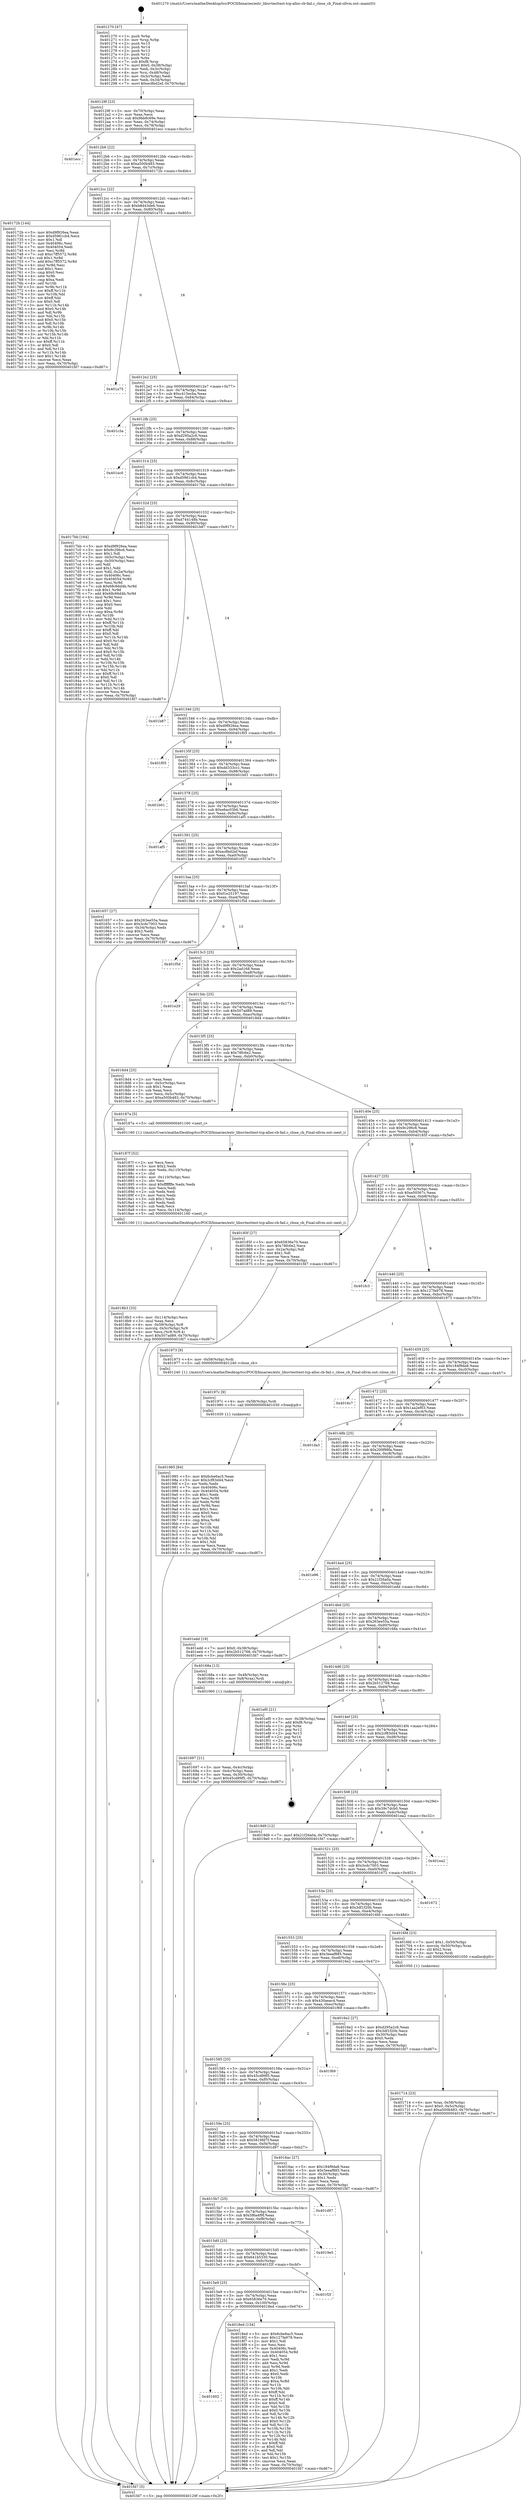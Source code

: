 digraph "0x401270" {
  label = "0x401270 (/mnt/c/Users/mathe/Desktop/tcc/POCII/binaries/extr_libuvtesttest-tcp-alloc-cb-fail.c_close_cb_Final-ollvm.out::main(0))"
  labelloc = "t"
  node[shape=record]

  Entry [label="",width=0.3,height=0.3,shape=circle,fillcolor=black,style=filled]
  "0x40129f" [label="{
     0x40129f [23]\l
     | [instrs]\l
     &nbsp;&nbsp;0x40129f \<+3\>: mov -0x70(%rbp),%eax\l
     &nbsp;&nbsp;0x4012a2 \<+2\>: mov %eax,%ecx\l
     &nbsp;&nbsp;0x4012a4 \<+6\>: sub $0x9bb8c69e,%ecx\l
     &nbsp;&nbsp;0x4012aa \<+3\>: mov %eax,-0x74(%rbp)\l
     &nbsp;&nbsp;0x4012ad \<+3\>: mov %ecx,-0x78(%rbp)\l
     &nbsp;&nbsp;0x4012b0 \<+6\>: je 0000000000401ecc \<main+0xc5c\>\l
  }"]
  "0x401ecc" [label="{
     0x401ecc\l
  }", style=dashed]
  "0x4012b6" [label="{
     0x4012b6 [22]\l
     | [instrs]\l
     &nbsp;&nbsp;0x4012b6 \<+5\>: jmp 00000000004012bb \<main+0x4b\>\l
     &nbsp;&nbsp;0x4012bb \<+3\>: mov -0x74(%rbp),%eax\l
     &nbsp;&nbsp;0x4012be \<+5\>: sub $0xa500b483,%eax\l
     &nbsp;&nbsp;0x4012c3 \<+3\>: mov %eax,-0x7c(%rbp)\l
     &nbsp;&nbsp;0x4012c6 \<+6\>: je 000000000040172b \<main+0x4bb\>\l
  }"]
  Exit [label="",width=0.3,height=0.3,shape=circle,fillcolor=black,style=filled,peripheries=2]
  "0x40172b" [label="{
     0x40172b [144]\l
     | [instrs]\l
     &nbsp;&nbsp;0x40172b \<+5\>: mov $0xd9f926ea,%eax\l
     &nbsp;&nbsp;0x401730 \<+5\>: mov $0xd5961cb4,%ecx\l
     &nbsp;&nbsp;0x401735 \<+2\>: mov $0x1,%dl\l
     &nbsp;&nbsp;0x401737 \<+7\>: mov 0x40406c,%esi\l
     &nbsp;&nbsp;0x40173e \<+7\>: mov 0x404054,%edi\l
     &nbsp;&nbsp;0x401745 \<+3\>: mov %esi,%r8d\l
     &nbsp;&nbsp;0x401748 \<+7\>: sub $0xc7ff5572,%r8d\l
     &nbsp;&nbsp;0x40174f \<+4\>: sub $0x1,%r8d\l
     &nbsp;&nbsp;0x401753 \<+7\>: add $0xc7ff5572,%r8d\l
     &nbsp;&nbsp;0x40175a \<+4\>: imul %r8d,%esi\l
     &nbsp;&nbsp;0x40175e \<+3\>: and $0x1,%esi\l
     &nbsp;&nbsp;0x401761 \<+3\>: cmp $0x0,%esi\l
     &nbsp;&nbsp;0x401764 \<+4\>: sete %r9b\l
     &nbsp;&nbsp;0x401768 \<+3\>: cmp $0xa,%edi\l
     &nbsp;&nbsp;0x40176b \<+4\>: setl %r10b\l
     &nbsp;&nbsp;0x40176f \<+3\>: mov %r9b,%r11b\l
     &nbsp;&nbsp;0x401772 \<+4\>: xor $0xff,%r11b\l
     &nbsp;&nbsp;0x401776 \<+3\>: mov %r10b,%bl\l
     &nbsp;&nbsp;0x401779 \<+3\>: xor $0xff,%bl\l
     &nbsp;&nbsp;0x40177c \<+3\>: xor $0x0,%dl\l
     &nbsp;&nbsp;0x40177f \<+3\>: mov %r11b,%r14b\l
     &nbsp;&nbsp;0x401782 \<+4\>: and $0x0,%r14b\l
     &nbsp;&nbsp;0x401786 \<+3\>: and %dl,%r9b\l
     &nbsp;&nbsp;0x401789 \<+3\>: mov %bl,%r15b\l
     &nbsp;&nbsp;0x40178c \<+4\>: and $0x0,%r15b\l
     &nbsp;&nbsp;0x401790 \<+3\>: and %dl,%r10b\l
     &nbsp;&nbsp;0x401793 \<+3\>: or %r9b,%r14b\l
     &nbsp;&nbsp;0x401796 \<+3\>: or %r10b,%r15b\l
     &nbsp;&nbsp;0x401799 \<+3\>: xor %r15b,%r14b\l
     &nbsp;&nbsp;0x40179c \<+3\>: or %bl,%r11b\l
     &nbsp;&nbsp;0x40179f \<+4\>: xor $0xff,%r11b\l
     &nbsp;&nbsp;0x4017a3 \<+3\>: or $0x0,%dl\l
     &nbsp;&nbsp;0x4017a6 \<+3\>: and %dl,%r11b\l
     &nbsp;&nbsp;0x4017a9 \<+3\>: or %r11b,%r14b\l
     &nbsp;&nbsp;0x4017ac \<+4\>: test $0x1,%r14b\l
     &nbsp;&nbsp;0x4017b0 \<+3\>: cmovne %ecx,%eax\l
     &nbsp;&nbsp;0x4017b3 \<+3\>: mov %eax,-0x70(%rbp)\l
     &nbsp;&nbsp;0x4017b6 \<+5\>: jmp 0000000000401fd7 \<main+0xd67\>\l
  }"]
  "0x4012cc" [label="{
     0x4012cc [22]\l
     | [instrs]\l
     &nbsp;&nbsp;0x4012cc \<+5\>: jmp 00000000004012d1 \<main+0x61\>\l
     &nbsp;&nbsp;0x4012d1 \<+3\>: mov -0x74(%rbp),%eax\l
     &nbsp;&nbsp;0x4012d4 \<+5\>: sub $0xb8d43de6,%eax\l
     &nbsp;&nbsp;0x4012d9 \<+3\>: mov %eax,-0x80(%rbp)\l
     &nbsp;&nbsp;0x4012dc \<+6\>: je 0000000000401a75 \<main+0x805\>\l
  }"]
  "0x401985" [label="{
     0x401985 [84]\l
     | [instrs]\l
     &nbsp;&nbsp;0x401985 \<+5\>: mov $0x6cbe6ac5,%eax\l
     &nbsp;&nbsp;0x40198a \<+5\>: mov $0x2cf83d44,%ecx\l
     &nbsp;&nbsp;0x40198f \<+2\>: xor %edx,%edx\l
     &nbsp;&nbsp;0x401991 \<+7\>: mov 0x40406c,%esi\l
     &nbsp;&nbsp;0x401998 \<+8\>: mov 0x404054,%r8d\l
     &nbsp;&nbsp;0x4019a0 \<+3\>: sub $0x1,%edx\l
     &nbsp;&nbsp;0x4019a3 \<+3\>: mov %esi,%r9d\l
     &nbsp;&nbsp;0x4019a6 \<+3\>: add %edx,%r9d\l
     &nbsp;&nbsp;0x4019a9 \<+4\>: imul %r9d,%esi\l
     &nbsp;&nbsp;0x4019ad \<+3\>: and $0x1,%esi\l
     &nbsp;&nbsp;0x4019b0 \<+3\>: cmp $0x0,%esi\l
     &nbsp;&nbsp;0x4019b3 \<+4\>: sete %r10b\l
     &nbsp;&nbsp;0x4019b7 \<+4\>: cmp $0xa,%r8d\l
     &nbsp;&nbsp;0x4019bb \<+4\>: setl %r11b\l
     &nbsp;&nbsp;0x4019bf \<+3\>: mov %r10b,%bl\l
     &nbsp;&nbsp;0x4019c2 \<+3\>: and %r11b,%bl\l
     &nbsp;&nbsp;0x4019c5 \<+3\>: xor %r11b,%r10b\l
     &nbsp;&nbsp;0x4019c8 \<+3\>: or %r10b,%bl\l
     &nbsp;&nbsp;0x4019cb \<+3\>: test $0x1,%bl\l
     &nbsp;&nbsp;0x4019ce \<+3\>: cmovne %ecx,%eax\l
     &nbsp;&nbsp;0x4019d1 \<+3\>: mov %eax,-0x70(%rbp)\l
     &nbsp;&nbsp;0x4019d4 \<+5\>: jmp 0000000000401fd7 \<main+0xd67\>\l
  }"]
  "0x401a75" [label="{
     0x401a75\l
  }", style=dashed]
  "0x4012e2" [label="{
     0x4012e2 [25]\l
     | [instrs]\l
     &nbsp;&nbsp;0x4012e2 \<+5\>: jmp 00000000004012e7 \<main+0x77\>\l
     &nbsp;&nbsp;0x4012e7 \<+3\>: mov -0x74(%rbp),%eax\l
     &nbsp;&nbsp;0x4012ea \<+5\>: sub $0xc415ecba,%eax\l
     &nbsp;&nbsp;0x4012ef \<+6\>: mov %eax,-0x84(%rbp)\l
     &nbsp;&nbsp;0x4012f5 \<+6\>: je 0000000000401c3a \<main+0x9ca\>\l
  }"]
  "0x40197c" [label="{
     0x40197c [9]\l
     | [instrs]\l
     &nbsp;&nbsp;0x40197c \<+4\>: mov -0x58(%rbp),%rdi\l
     &nbsp;&nbsp;0x401980 \<+5\>: call 0000000000401030 \<free@plt\>\l
     | [calls]\l
     &nbsp;&nbsp;0x401030 \{1\} (unknown)\l
  }"]
  "0x401c3a" [label="{
     0x401c3a\l
  }", style=dashed]
  "0x4012fb" [label="{
     0x4012fb [25]\l
     | [instrs]\l
     &nbsp;&nbsp;0x4012fb \<+5\>: jmp 0000000000401300 \<main+0x90\>\l
     &nbsp;&nbsp;0x401300 \<+3\>: mov -0x74(%rbp),%eax\l
     &nbsp;&nbsp;0x401303 \<+5\>: sub $0xd295a2c6,%eax\l
     &nbsp;&nbsp;0x401308 \<+6\>: mov %eax,-0x88(%rbp)\l
     &nbsp;&nbsp;0x40130e \<+6\>: je 0000000000401ec0 \<main+0xc50\>\l
  }"]
  "0x401602" [label="{
     0x401602\l
  }", style=dashed]
  "0x401ec0" [label="{
     0x401ec0\l
  }", style=dashed]
  "0x401314" [label="{
     0x401314 [25]\l
     | [instrs]\l
     &nbsp;&nbsp;0x401314 \<+5\>: jmp 0000000000401319 \<main+0xa9\>\l
     &nbsp;&nbsp;0x401319 \<+3\>: mov -0x74(%rbp),%eax\l
     &nbsp;&nbsp;0x40131c \<+5\>: sub $0xd5961cb4,%eax\l
     &nbsp;&nbsp;0x401321 \<+6\>: mov %eax,-0x8c(%rbp)\l
     &nbsp;&nbsp;0x401327 \<+6\>: je 00000000004017bb \<main+0x54b\>\l
  }"]
  "0x4018ed" [label="{
     0x4018ed [134]\l
     | [instrs]\l
     &nbsp;&nbsp;0x4018ed \<+5\>: mov $0x6cbe6ac5,%eax\l
     &nbsp;&nbsp;0x4018f2 \<+5\>: mov $0x127fa978,%ecx\l
     &nbsp;&nbsp;0x4018f7 \<+2\>: mov $0x1,%dl\l
     &nbsp;&nbsp;0x4018f9 \<+2\>: xor %esi,%esi\l
     &nbsp;&nbsp;0x4018fb \<+7\>: mov 0x40406c,%edi\l
     &nbsp;&nbsp;0x401902 \<+8\>: mov 0x404054,%r8d\l
     &nbsp;&nbsp;0x40190a \<+3\>: sub $0x1,%esi\l
     &nbsp;&nbsp;0x40190d \<+3\>: mov %edi,%r9d\l
     &nbsp;&nbsp;0x401910 \<+3\>: add %esi,%r9d\l
     &nbsp;&nbsp;0x401913 \<+4\>: imul %r9d,%edi\l
     &nbsp;&nbsp;0x401917 \<+3\>: and $0x1,%edi\l
     &nbsp;&nbsp;0x40191a \<+3\>: cmp $0x0,%edi\l
     &nbsp;&nbsp;0x40191d \<+4\>: sete %r10b\l
     &nbsp;&nbsp;0x401921 \<+4\>: cmp $0xa,%r8d\l
     &nbsp;&nbsp;0x401925 \<+4\>: setl %r11b\l
     &nbsp;&nbsp;0x401929 \<+3\>: mov %r10b,%bl\l
     &nbsp;&nbsp;0x40192c \<+3\>: xor $0xff,%bl\l
     &nbsp;&nbsp;0x40192f \<+3\>: mov %r11b,%r14b\l
     &nbsp;&nbsp;0x401932 \<+4\>: xor $0xff,%r14b\l
     &nbsp;&nbsp;0x401936 \<+3\>: xor $0x0,%dl\l
     &nbsp;&nbsp;0x401939 \<+3\>: mov %bl,%r15b\l
     &nbsp;&nbsp;0x40193c \<+4\>: and $0x0,%r15b\l
     &nbsp;&nbsp;0x401940 \<+3\>: and %dl,%r10b\l
     &nbsp;&nbsp;0x401943 \<+3\>: mov %r14b,%r12b\l
     &nbsp;&nbsp;0x401946 \<+4\>: and $0x0,%r12b\l
     &nbsp;&nbsp;0x40194a \<+3\>: and %dl,%r11b\l
     &nbsp;&nbsp;0x40194d \<+3\>: or %r10b,%r15b\l
     &nbsp;&nbsp;0x401950 \<+3\>: or %r11b,%r12b\l
     &nbsp;&nbsp;0x401953 \<+3\>: xor %r12b,%r15b\l
     &nbsp;&nbsp;0x401956 \<+3\>: or %r14b,%bl\l
     &nbsp;&nbsp;0x401959 \<+3\>: xor $0xff,%bl\l
     &nbsp;&nbsp;0x40195c \<+3\>: or $0x0,%dl\l
     &nbsp;&nbsp;0x40195f \<+2\>: and %dl,%bl\l
     &nbsp;&nbsp;0x401961 \<+3\>: or %bl,%r15b\l
     &nbsp;&nbsp;0x401964 \<+4\>: test $0x1,%r15b\l
     &nbsp;&nbsp;0x401968 \<+3\>: cmovne %ecx,%eax\l
     &nbsp;&nbsp;0x40196b \<+3\>: mov %eax,-0x70(%rbp)\l
     &nbsp;&nbsp;0x40196e \<+5\>: jmp 0000000000401fd7 \<main+0xd67\>\l
  }"]
  "0x4017bb" [label="{
     0x4017bb [164]\l
     | [instrs]\l
     &nbsp;&nbsp;0x4017bb \<+5\>: mov $0xd9f926ea,%eax\l
     &nbsp;&nbsp;0x4017c0 \<+5\>: mov $0x9c296c6,%ecx\l
     &nbsp;&nbsp;0x4017c5 \<+2\>: mov $0x1,%dl\l
     &nbsp;&nbsp;0x4017c7 \<+3\>: mov -0x5c(%rbp),%esi\l
     &nbsp;&nbsp;0x4017ca \<+3\>: cmp -0x50(%rbp),%esi\l
     &nbsp;&nbsp;0x4017cd \<+4\>: setl %dil\l
     &nbsp;&nbsp;0x4017d1 \<+4\>: and $0x1,%dil\l
     &nbsp;&nbsp;0x4017d5 \<+4\>: mov %dil,-0x2a(%rbp)\l
     &nbsp;&nbsp;0x4017d9 \<+7\>: mov 0x40406c,%esi\l
     &nbsp;&nbsp;0x4017e0 \<+8\>: mov 0x404054,%r8d\l
     &nbsp;&nbsp;0x4017e8 \<+3\>: mov %esi,%r9d\l
     &nbsp;&nbsp;0x4017eb \<+7\>: sub $0x68c66d4b,%r9d\l
     &nbsp;&nbsp;0x4017f2 \<+4\>: sub $0x1,%r9d\l
     &nbsp;&nbsp;0x4017f6 \<+7\>: add $0x68c66d4b,%r9d\l
     &nbsp;&nbsp;0x4017fd \<+4\>: imul %r9d,%esi\l
     &nbsp;&nbsp;0x401801 \<+3\>: and $0x1,%esi\l
     &nbsp;&nbsp;0x401804 \<+3\>: cmp $0x0,%esi\l
     &nbsp;&nbsp;0x401807 \<+4\>: sete %dil\l
     &nbsp;&nbsp;0x40180b \<+4\>: cmp $0xa,%r8d\l
     &nbsp;&nbsp;0x40180f \<+4\>: setl %r10b\l
     &nbsp;&nbsp;0x401813 \<+3\>: mov %dil,%r11b\l
     &nbsp;&nbsp;0x401816 \<+4\>: xor $0xff,%r11b\l
     &nbsp;&nbsp;0x40181a \<+3\>: mov %r10b,%bl\l
     &nbsp;&nbsp;0x40181d \<+3\>: xor $0xff,%bl\l
     &nbsp;&nbsp;0x401820 \<+3\>: xor $0x0,%dl\l
     &nbsp;&nbsp;0x401823 \<+3\>: mov %r11b,%r14b\l
     &nbsp;&nbsp;0x401826 \<+4\>: and $0x0,%r14b\l
     &nbsp;&nbsp;0x40182a \<+3\>: and %dl,%dil\l
     &nbsp;&nbsp;0x40182d \<+3\>: mov %bl,%r15b\l
     &nbsp;&nbsp;0x401830 \<+4\>: and $0x0,%r15b\l
     &nbsp;&nbsp;0x401834 \<+3\>: and %dl,%r10b\l
     &nbsp;&nbsp;0x401837 \<+3\>: or %dil,%r14b\l
     &nbsp;&nbsp;0x40183a \<+3\>: or %r10b,%r15b\l
     &nbsp;&nbsp;0x40183d \<+3\>: xor %r15b,%r14b\l
     &nbsp;&nbsp;0x401840 \<+3\>: or %bl,%r11b\l
     &nbsp;&nbsp;0x401843 \<+4\>: xor $0xff,%r11b\l
     &nbsp;&nbsp;0x401847 \<+3\>: or $0x0,%dl\l
     &nbsp;&nbsp;0x40184a \<+3\>: and %dl,%r11b\l
     &nbsp;&nbsp;0x40184d \<+3\>: or %r11b,%r14b\l
     &nbsp;&nbsp;0x401850 \<+4\>: test $0x1,%r14b\l
     &nbsp;&nbsp;0x401854 \<+3\>: cmovne %ecx,%eax\l
     &nbsp;&nbsp;0x401857 \<+3\>: mov %eax,-0x70(%rbp)\l
     &nbsp;&nbsp;0x40185a \<+5\>: jmp 0000000000401fd7 \<main+0xd67\>\l
  }"]
  "0x40132d" [label="{
     0x40132d [25]\l
     | [instrs]\l
     &nbsp;&nbsp;0x40132d \<+5\>: jmp 0000000000401332 \<main+0xc2\>\l
     &nbsp;&nbsp;0x401332 \<+3\>: mov -0x74(%rbp),%eax\l
     &nbsp;&nbsp;0x401335 \<+5\>: sub $0xd744148b,%eax\l
     &nbsp;&nbsp;0x40133a \<+6\>: mov %eax,-0x90(%rbp)\l
     &nbsp;&nbsp;0x401340 \<+6\>: je 0000000000401b87 \<main+0x917\>\l
  }"]
  "0x4015e9" [label="{
     0x4015e9 [25]\l
     | [instrs]\l
     &nbsp;&nbsp;0x4015e9 \<+5\>: jmp 00000000004015ee \<main+0x37e\>\l
     &nbsp;&nbsp;0x4015ee \<+3\>: mov -0x74(%rbp),%eax\l
     &nbsp;&nbsp;0x4015f1 \<+5\>: sub $0x65836e70,%eax\l
     &nbsp;&nbsp;0x4015f6 \<+6\>: mov %eax,-0x100(%rbp)\l
     &nbsp;&nbsp;0x4015fc \<+6\>: je 00000000004018ed \<main+0x67d\>\l
  }"]
  "0x401b87" [label="{
     0x401b87\l
  }", style=dashed]
  "0x401346" [label="{
     0x401346 [25]\l
     | [instrs]\l
     &nbsp;&nbsp;0x401346 \<+5\>: jmp 000000000040134b \<main+0xdb\>\l
     &nbsp;&nbsp;0x40134b \<+3\>: mov -0x74(%rbp),%eax\l
     &nbsp;&nbsp;0x40134e \<+5\>: sub $0xd9f926ea,%eax\l
     &nbsp;&nbsp;0x401353 \<+6\>: mov %eax,-0x94(%rbp)\l
     &nbsp;&nbsp;0x401359 \<+6\>: je 0000000000401f05 \<main+0xc95\>\l
  }"]
  "0x401f2f" [label="{
     0x401f2f\l
  }", style=dashed]
  "0x401f05" [label="{
     0x401f05\l
  }", style=dashed]
  "0x40135f" [label="{
     0x40135f [25]\l
     | [instrs]\l
     &nbsp;&nbsp;0x40135f \<+5\>: jmp 0000000000401364 \<main+0xf4\>\l
     &nbsp;&nbsp;0x401364 \<+3\>: mov -0x74(%rbp),%eax\l
     &nbsp;&nbsp;0x401367 \<+5\>: sub $0xdd333cc1,%eax\l
     &nbsp;&nbsp;0x40136c \<+6\>: mov %eax,-0x98(%rbp)\l
     &nbsp;&nbsp;0x401372 \<+6\>: je 0000000000401b01 \<main+0x891\>\l
  }"]
  "0x4015d0" [label="{
     0x4015d0 [25]\l
     | [instrs]\l
     &nbsp;&nbsp;0x4015d0 \<+5\>: jmp 00000000004015d5 \<main+0x365\>\l
     &nbsp;&nbsp;0x4015d5 \<+3\>: mov -0x74(%rbp),%eax\l
     &nbsp;&nbsp;0x4015d8 \<+5\>: sub $0x641b5330,%eax\l
     &nbsp;&nbsp;0x4015dd \<+6\>: mov %eax,-0xfc(%rbp)\l
     &nbsp;&nbsp;0x4015e3 \<+6\>: je 0000000000401f2f \<main+0xcbf\>\l
  }"]
  "0x401b01" [label="{
     0x401b01\l
  }", style=dashed]
  "0x401378" [label="{
     0x401378 [25]\l
     | [instrs]\l
     &nbsp;&nbsp;0x401378 \<+5\>: jmp 000000000040137d \<main+0x10d\>\l
     &nbsp;&nbsp;0x40137d \<+3\>: mov -0x74(%rbp),%eax\l
     &nbsp;&nbsp;0x401380 \<+5\>: sub $0xe6ac03b6,%eax\l
     &nbsp;&nbsp;0x401385 \<+6\>: mov %eax,-0x9c(%rbp)\l
     &nbsp;&nbsp;0x40138b \<+6\>: je 0000000000401af5 \<main+0x885\>\l
  }"]
  "0x4019e5" [label="{
     0x4019e5\l
  }", style=dashed]
  "0x401af5" [label="{
     0x401af5\l
  }", style=dashed]
  "0x401391" [label="{
     0x401391 [25]\l
     | [instrs]\l
     &nbsp;&nbsp;0x401391 \<+5\>: jmp 0000000000401396 \<main+0x126\>\l
     &nbsp;&nbsp;0x401396 \<+3\>: mov -0x74(%rbp),%eax\l
     &nbsp;&nbsp;0x401399 \<+5\>: sub $0xec8bd2ef,%eax\l
     &nbsp;&nbsp;0x40139e \<+6\>: mov %eax,-0xa0(%rbp)\l
     &nbsp;&nbsp;0x4013a4 \<+6\>: je 0000000000401657 \<main+0x3e7\>\l
  }"]
  "0x4015b7" [label="{
     0x4015b7 [25]\l
     | [instrs]\l
     &nbsp;&nbsp;0x4015b7 \<+5\>: jmp 00000000004015bc \<main+0x34c\>\l
     &nbsp;&nbsp;0x4015bc \<+3\>: mov -0x74(%rbp),%eax\l
     &nbsp;&nbsp;0x4015bf \<+5\>: sub $0x5f6a4f9f,%eax\l
     &nbsp;&nbsp;0x4015c4 \<+6\>: mov %eax,-0xf8(%rbp)\l
     &nbsp;&nbsp;0x4015ca \<+6\>: je 00000000004019e5 \<main+0x775\>\l
  }"]
  "0x401657" [label="{
     0x401657 [27]\l
     | [instrs]\l
     &nbsp;&nbsp;0x401657 \<+5\>: mov $0x263ee55a,%eax\l
     &nbsp;&nbsp;0x40165c \<+5\>: mov $0x3cdc7003,%ecx\l
     &nbsp;&nbsp;0x401661 \<+3\>: mov -0x34(%rbp),%edx\l
     &nbsp;&nbsp;0x401664 \<+3\>: cmp $0x2,%edx\l
     &nbsp;&nbsp;0x401667 \<+3\>: cmovne %ecx,%eax\l
     &nbsp;&nbsp;0x40166a \<+3\>: mov %eax,-0x70(%rbp)\l
     &nbsp;&nbsp;0x40166d \<+5\>: jmp 0000000000401fd7 \<main+0xd67\>\l
  }"]
  "0x4013aa" [label="{
     0x4013aa [25]\l
     | [instrs]\l
     &nbsp;&nbsp;0x4013aa \<+5\>: jmp 00000000004013af \<main+0x13f\>\l
     &nbsp;&nbsp;0x4013af \<+3\>: mov -0x74(%rbp),%eax\l
     &nbsp;&nbsp;0x4013b2 \<+5\>: sub $0xf1e25197,%eax\l
     &nbsp;&nbsp;0x4013b7 \<+6\>: mov %eax,-0xa4(%rbp)\l
     &nbsp;&nbsp;0x4013bd \<+6\>: je 0000000000401f5d \<main+0xced\>\l
  }"]
  "0x401fd7" [label="{
     0x401fd7 [5]\l
     | [instrs]\l
     &nbsp;&nbsp;0x401fd7 \<+5\>: jmp 000000000040129f \<main+0x2f\>\l
  }"]
  "0x401270" [label="{
     0x401270 [47]\l
     | [instrs]\l
     &nbsp;&nbsp;0x401270 \<+1\>: push %rbp\l
     &nbsp;&nbsp;0x401271 \<+3\>: mov %rsp,%rbp\l
     &nbsp;&nbsp;0x401274 \<+2\>: push %r15\l
     &nbsp;&nbsp;0x401276 \<+2\>: push %r14\l
     &nbsp;&nbsp;0x401278 \<+2\>: push %r13\l
     &nbsp;&nbsp;0x40127a \<+2\>: push %r12\l
     &nbsp;&nbsp;0x40127c \<+1\>: push %rbx\l
     &nbsp;&nbsp;0x40127d \<+7\>: sub $0xf8,%rsp\l
     &nbsp;&nbsp;0x401284 \<+7\>: movl $0x0,-0x38(%rbp)\l
     &nbsp;&nbsp;0x40128b \<+3\>: mov %edi,-0x3c(%rbp)\l
     &nbsp;&nbsp;0x40128e \<+4\>: mov %rsi,-0x48(%rbp)\l
     &nbsp;&nbsp;0x401292 \<+3\>: mov -0x3c(%rbp),%edi\l
     &nbsp;&nbsp;0x401295 \<+3\>: mov %edi,-0x34(%rbp)\l
     &nbsp;&nbsp;0x401298 \<+7\>: movl $0xec8bd2ef,-0x70(%rbp)\l
  }"]
  "0x401d97" [label="{
     0x401d97\l
  }", style=dashed]
  "0x401f5d" [label="{
     0x401f5d\l
  }", style=dashed]
  "0x4013c3" [label="{
     0x4013c3 [25]\l
     | [instrs]\l
     &nbsp;&nbsp;0x4013c3 \<+5\>: jmp 00000000004013c8 \<main+0x158\>\l
     &nbsp;&nbsp;0x4013c8 \<+3\>: mov -0x74(%rbp),%eax\l
     &nbsp;&nbsp;0x4013cb \<+5\>: sub $0x2ad168,%eax\l
     &nbsp;&nbsp;0x4013d0 \<+6\>: mov %eax,-0xa8(%rbp)\l
     &nbsp;&nbsp;0x4013d6 \<+6\>: je 0000000000401e29 \<main+0xbb9\>\l
  }"]
  "0x4018b3" [label="{
     0x4018b3 [33]\l
     | [instrs]\l
     &nbsp;&nbsp;0x4018b3 \<+6\>: mov -0x114(%rbp),%ecx\l
     &nbsp;&nbsp;0x4018b9 \<+3\>: imul %eax,%ecx\l
     &nbsp;&nbsp;0x4018bc \<+4\>: mov -0x58(%rbp),%r8\l
     &nbsp;&nbsp;0x4018c0 \<+4\>: movslq -0x5c(%rbp),%r9\l
     &nbsp;&nbsp;0x4018c4 \<+4\>: mov %ecx,(%r8,%r9,4)\l
     &nbsp;&nbsp;0x4018c8 \<+7\>: movl $0x507ad89,-0x70(%rbp)\l
     &nbsp;&nbsp;0x4018cf \<+5\>: jmp 0000000000401fd7 \<main+0xd67\>\l
  }"]
  "0x401e29" [label="{
     0x401e29\l
  }", style=dashed]
  "0x4013dc" [label="{
     0x4013dc [25]\l
     | [instrs]\l
     &nbsp;&nbsp;0x4013dc \<+5\>: jmp 00000000004013e1 \<main+0x171\>\l
     &nbsp;&nbsp;0x4013e1 \<+3\>: mov -0x74(%rbp),%eax\l
     &nbsp;&nbsp;0x4013e4 \<+5\>: sub $0x507ad89,%eax\l
     &nbsp;&nbsp;0x4013e9 \<+6\>: mov %eax,-0xac(%rbp)\l
     &nbsp;&nbsp;0x4013ef \<+6\>: je 00000000004018d4 \<main+0x664\>\l
  }"]
  "0x40187f" [label="{
     0x40187f [52]\l
     | [instrs]\l
     &nbsp;&nbsp;0x40187f \<+2\>: xor %ecx,%ecx\l
     &nbsp;&nbsp;0x401881 \<+5\>: mov $0x2,%edx\l
     &nbsp;&nbsp;0x401886 \<+6\>: mov %edx,-0x110(%rbp)\l
     &nbsp;&nbsp;0x40188c \<+1\>: cltd\l
     &nbsp;&nbsp;0x40188d \<+6\>: mov -0x110(%rbp),%esi\l
     &nbsp;&nbsp;0x401893 \<+2\>: idiv %esi\l
     &nbsp;&nbsp;0x401895 \<+6\>: imul $0xfffffffe,%edx,%edx\l
     &nbsp;&nbsp;0x40189b \<+2\>: mov %ecx,%edi\l
     &nbsp;&nbsp;0x40189d \<+2\>: sub %edx,%edi\l
     &nbsp;&nbsp;0x40189f \<+2\>: mov %ecx,%edx\l
     &nbsp;&nbsp;0x4018a1 \<+3\>: sub $0x1,%edx\l
     &nbsp;&nbsp;0x4018a4 \<+2\>: add %edx,%edi\l
     &nbsp;&nbsp;0x4018a6 \<+2\>: sub %edi,%ecx\l
     &nbsp;&nbsp;0x4018a8 \<+6\>: mov %ecx,-0x114(%rbp)\l
     &nbsp;&nbsp;0x4018ae \<+5\>: call 0000000000401160 \<next_i\>\l
     | [calls]\l
     &nbsp;&nbsp;0x401160 \{1\} (/mnt/c/Users/mathe/Desktop/tcc/POCII/binaries/extr_libuvtesttest-tcp-alloc-cb-fail.c_close_cb_Final-ollvm.out::next_i)\l
  }"]
  "0x4018d4" [label="{
     0x4018d4 [25]\l
     | [instrs]\l
     &nbsp;&nbsp;0x4018d4 \<+2\>: xor %eax,%eax\l
     &nbsp;&nbsp;0x4018d6 \<+3\>: mov -0x5c(%rbp),%ecx\l
     &nbsp;&nbsp;0x4018d9 \<+3\>: sub $0x1,%eax\l
     &nbsp;&nbsp;0x4018dc \<+2\>: sub %eax,%ecx\l
     &nbsp;&nbsp;0x4018de \<+3\>: mov %ecx,-0x5c(%rbp)\l
     &nbsp;&nbsp;0x4018e1 \<+7\>: movl $0xa500b483,-0x70(%rbp)\l
     &nbsp;&nbsp;0x4018e8 \<+5\>: jmp 0000000000401fd7 \<main+0xd67\>\l
  }"]
  "0x4013f5" [label="{
     0x4013f5 [25]\l
     | [instrs]\l
     &nbsp;&nbsp;0x4013f5 \<+5\>: jmp 00000000004013fa \<main+0x18a\>\l
     &nbsp;&nbsp;0x4013fa \<+3\>: mov -0x74(%rbp),%eax\l
     &nbsp;&nbsp;0x4013fd \<+5\>: sub $0x78fc6e2,%eax\l
     &nbsp;&nbsp;0x401402 \<+6\>: mov %eax,-0xb0(%rbp)\l
     &nbsp;&nbsp;0x401408 \<+6\>: je 000000000040187a \<main+0x60a\>\l
  }"]
  "0x401714" [label="{
     0x401714 [23]\l
     | [instrs]\l
     &nbsp;&nbsp;0x401714 \<+4\>: mov %rax,-0x58(%rbp)\l
     &nbsp;&nbsp;0x401718 \<+7\>: movl $0x0,-0x5c(%rbp)\l
     &nbsp;&nbsp;0x40171f \<+7\>: movl $0xa500b483,-0x70(%rbp)\l
     &nbsp;&nbsp;0x401726 \<+5\>: jmp 0000000000401fd7 \<main+0xd67\>\l
  }"]
  "0x40187a" [label="{
     0x40187a [5]\l
     | [instrs]\l
     &nbsp;&nbsp;0x40187a \<+5\>: call 0000000000401160 \<next_i\>\l
     | [calls]\l
     &nbsp;&nbsp;0x401160 \{1\} (/mnt/c/Users/mathe/Desktop/tcc/POCII/binaries/extr_libuvtesttest-tcp-alloc-cb-fail.c_close_cb_Final-ollvm.out::next_i)\l
  }"]
  "0x40140e" [label="{
     0x40140e [25]\l
     | [instrs]\l
     &nbsp;&nbsp;0x40140e \<+5\>: jmp 0000000000401413 \<main+0x1a3\>\l
     &nbsp;&nbsp;0x401413 \<+3\>: mov -0x74(%rbp),%eax\l
     &nbsp;&nbsp;0x401416 \<+5\>: sub $0x9c296c6,%eax\l
     &nbsp;&nbsp;0x40141b \<+6\>: mov %eax,-0xb4(%rbp)\l
     &nbsp;&nbsp;0x401421 \<+6\>: je 000000000040185f \<main+0x5ef\>\l
  }"]
  "0x40159e" [label="{
     0x40159e [25]\l
     | [instrs]\l
     &nbsp;&nbsp;0x40159e \<+5\>: jmp 00000000004015a3 \<main+0x333\>\l
     &nbsp;&nbsp;0x4015a3 \<+3\>: mov -0x74(%rbp),%eax\l
     &nbsp;&nbsp;0x4015a6 \<+5\>: sub $0x5819fd7f,%eax\l
     &nbsp;&nbsp;0x4015ab \<+6\>: mov %eax,-0xf4(%rbp)\l
     &nbsp;&nbsp;0x4015b1 \<+6\>: je 0000000000401d97 \<main+0xb27\>\l
  }"]
  "0x40185f" [label="{
     0x40185f [27]\l
     | [instrs]\l
     &nbsp;&nbsp;0x40185f \<+5\>: mov $0x65836e70,%eax\l
     &nbsp;&nbsp;0x401864 \<+5\>: mov $0x78fc6e2,%ecx\l
     &nbsp;&nbsp;0x401869 \<+3\>: mov -0x2a(%rbp),%dl\l
     &nbsp;&nbsp;0x40186c \<+3\>: test $0x1,%dl\l
     &nbsp;&nbsp;0x40186f \<+3\>: cmovne %ecx,%eax\l
     &nbsp;&nbsp;0x401872 \<+3\>: mov %eax,-0x70(%rbp)\l
     &nbsp;&nbsp;0x401875 \<+5\>: jmp 0000000000401fd7 \<main+0xd67\>\l
  }"]
  "0x401427" [label="{
     0x401427 [25]\l
     | [instrs]\l
     &nbsp;&nbsp;0x401427 \<+5\>: jmp 000000000040142c \<main+0x1bc\>\l
     &nbsp;&nbsp;0x40142c \<+3\>: mov -0x74(%rbp),%eax\l
     &nbsp;&nbsp;0x40142f \<+5\>: sub $0xe50567c,%eax\l
     &nbsp;&nbsp;0x401434 \<+6\>: mov %eax,-0xb8(%rbp)\l
     &nbsp;&nbsp;0x40143a \<+6\>: je 0000000000401fc3 \<main+0xd53\>\l
  }"]
  "0x4016ac" [label="{
     0x4016ac [27]\l
     | [instrs]\l
     &nbsp;&nbsp;0x4016ac \<+5\>: mov $0x184f9da8,%eax\l
     &nbsp;&nbsp;0x4016b1 \<+5\>: mov $0x3eeaf885,%ecx\l
     &nbsp;&nbsp;0x4016b6 \<+3\>: mov -0x30(%rbp),%edx\l
     &nbsp;&nbsp;0x4016b9 \<+3\>: cmp $0x1,%edx\l
     &nbsp;&nbsp;0x4016bc \<+3\>: cmovl %ecx,%eax\l
     &nbsp;&nbsp;0x4016bf \<+3\>: mov %eax,-0x70(%rbp)\l
     &nbsp;&nbsp;0x4016c2 \<+5\>: jmp 0000000000401fd7 \<main+0xd67\>\l
  }"]
  "0x401fc3" [label="{
     0x401fc3\l
  }", style=dashed]
  "0x401440" [label="{
     0x401440 [25]\l
     | [instrs]\l
     &nbsp;&nbsp;0x401440 \<+5\>: jmp 0000000000401445 \<main+0x1d5\>\l
     &nbsp;&nbsp;0x401445 \<+3\>: mov -0x74(%rbp),%eax\l
     &nbsp;&nbsp;0x401448 \<+5\>: sub $0x127fa978,%eax\l
     &nbsp;&nbsp;0x40144d \<+6\>: mov %eax,-0xbc(%rbp)\l
     &nbsp;&nbsp;0x401453 \<+6\>: je 0000000000401973 \<main+0x703\>\l
  }"]
  "0x401585" [label="{
     0x401585 [25]\l
     | [instrs]\l
     &nbsp;&nbsp;0x401585 \<+5\>: jmp 000000000040158a \<main+0x31a\>\l
     &nbsp;&nbsp;0x40158a \<+3\>: mov -0x74(%rbp),%eax\l
     &nbsp;&nbsp;0x40158d \<+5\>: sub $0x45cd89f5,%eax\l
     &nbsp;&nbsp;0x401592 \<+6\>: mov %eax,-0xf0(%rbp)\l
     &nbsp;&nbsp;0x401598 \<+6\>: je 00000000004016ac \<main+0x43c\>\l
  }"]
  "0x401973" [label="{
     0x401973 [9]\l
     | [instrs]\l
     &nbsp;&nbsp;0x401973 \<+4\>: mov -0x58(%rbp),%rdi\l
     &nbsp;&nbsp;0x401977 \<+5\>: call 0000000000401240 \<close_cb\>\l
     | [calls]\l
     &nbsp;&nbsp;0x401240 \{1\} (/mnt/c/Users/mathe/Desktop/tcc/POCII/binaries/extr_libuvtesttest-tcp-alloc-cb-fail.c_close_cb_Final-ollvm.out::close_cb)\l
  }"]
  "0x401459" [label="{
     0x401459 [25]\l
     | [instrs]\l
     &nbsp;&nbsp;0x401459 \<+5\>: jmp 000000000040145e \<main+0x1ee\>\l
     &nbsp;&nbsp;0x40145e \<+3\>: mov -0x74(%rbp),%eax\l
     &nbsp;&nbsp;0x401461 \<+5\>: sub $0x184f9da8,%eax\l
     &nbsp;&nbsp;0x401466 \<+6\>: mov %eax,-0xc0(%rbp)\l
     &nbsp;&nbsp;0x40146c \<+6\>: je 00000000004016c7 \<main+0x457\>\l
  }"]
  "0x401f69" [label="{
     0x401f69\l
  }", style=dashed]
  "0x4016c7" [label="{
     0x4016c7\l
  }", style=dashed]
  "0x401472" [label="{
     0x401472 [25]\l
     | [instrs]\l
     &nbsp;&nbsp;0x401472 \<+5\>: jmp 0000000000401477 \<main+0x207\>\l
     &nbsp;&nbsp;0x401477 \<+3\>: mov -0x74(%rbp),%eax\l
     &nbsp;&nbsp;0x40147a \<+5\>: sub $0x1aa2ef03,%eax\l
     &nbsp;&nbsp;0x40147f \<+6\>: mov %eax,-0xc4(%rbp)\l
     &nbsp;&nbsp;0x401485 \<+6\>: je 0000000000401da3 \<main+0xb33\>\l
  }"]
  "0x40156c" [label="{
     0x40156c [25]\l
     | [instrs]\l
     &nbsp;&nbsp;0x40156c \<+5\>: jmp 0000000000401571 \<main+0x301\>\l
     &nbsp;&nbsp;0x401571 \<+3\>: mov -0x74(%rbp),%eax\l
     &nbsp;&nbsp;0x401574 \<+5\>: sub $0x430aeac4,%eax\l
     &nbsp;&nbsp;0x401579 \<+6\>: mov %eax,-0xec(%rbp)\l
     &nbsp;&nbsp;0x40157f \<+6\>: je 0000000000401f69 \<main+0xcf9\>\l
  }"]
  "0x401da3" [label="{
     0x401da3\l
  }", style=dashed]
  "0x40148b" [label="{
     0x40148b [25]\l
     | [instrs]\l
     &nbsp;&nbsp;0x40148b \<+5\>: jmp 0000000000401490 \<main+0x220\>\l
     &nbsp;&nbsp;0x401490 \<+3\>: mov -0x74(%rbp),%eax\l
     &nbsp;&nbsp;0x401493 \<+5\>: sub $0x200f98fa,%eax\l
     &nbsp;&nbsp;0x401498 \<+6\>: mov %eax,-0xc8(%rbp)\l
     &nbsp;&nbsp;0x40149e \<+6\>: je 0000000000401e96 \<main+0xc26\>\l
  }"]
  "0x4016e2" [label="{
     0x4016e2 [27]\l
     | [instrs]\l
     &nbsp;&nbsp;0x4016e2 \<+5\>: mov $0xd295a2c6,%eax\l
     &nbsp;&nbsp;0x4016e7 \<+5\>: mov $0x3df1f20b,%ecx\l
     &nbsp;&nbsp;0x4016ec \<+3\>: mov -0x30(%rbp),%edx\l
     &nbsp;&nbsp;0x4016ef \<+3\>: cmp $0x0,%edx\l
     &nbsp;&nbsp;0x4016f2 \<+3\>: cmove %ecx,%eax\l
     &nbsp;&nbsp;0x4016f5 \<+3\>: mov %eax,-0x70(%rbp)\l
     &nbsp;&nbsp;0x4016f8 \<+5\>: jmp 0000000000401fd7 \<main+0xd67\>\l
  }"]
  "0x401e96" [label="{
     0x401e96\l
  }", style=dashed]
  "0x4014a4" [label="{
     0x4014a4 [25]\l
     | [instrs]\l
     &nbsp;&nbsp;0x4014a4 \<+5\>: jmp 00000000004014a9 \<main+0x239\>\l
     &nbsp;&nbsp;0x4014a9 \<+3\>: mov -0x74(%rbp),%eax\l
     &nbsp;&nbsp;0x4014ac \<+5\>: sub $0x21f26a0a,%eax\l
     &nbsp;&nbsp;0x4014b1 \<+6\>: mov %eax,-0xcc(%rbp)\l
     &nbsp;&nbsp;0x4014b7 \<+6\>: je 0000000000401edd \<main+0xc6d\>\l
  }"]
  "0x401553" [label="{
     0x401553 [25]\l
     | [instrs]\l
     &nbsp;&nbsp;0x401553 \<+5\>: jmp 0000000000401558 \<main+0x2e8\>\l
     &nbsp;&nbsp;0x401558 \<+3\>: mov -0x74(%rbp),%eax\l
     &nbsp;&nbsp;0x40155b \<+5\>: sub $0x3eeaf885,%eax\l
     &nbsp;&nbsp;0x401560 \<+6\>: mov %eax,-0xe8(%rbp)\l
     &nbsp;&nbsp;0x401566 \<+6\>: je 00000000004016e2 \<main+0x472\>\l
  }"]
  "0x401edd" [label="{
     0x401edd [19]\l
     | [instrs]\l
     &nbsp;&nbsp;0x401edd \<+7\>: movl $0x0,-0x38(%rbp)\l
     &nbsp;&nbsp;0x401ee4 \<+7\>: movl $0x2b512768,-0x70(%rbp)\l
     &nbsp;&nbsp;0x401eeb \<+5\>: jmp 0000000000401fd7 \<main+0xd67\>\l
  }"]
  "0x4014bd" [label="{
     0x4014bd [25]\l
     | [instrs]\l
     &nbsp;&nbsp;0x4014bd \<+5\>: jmp 00000000004014c2 \<main+0x252\>\l
     &nbsp;&nbsp;0x4014c2 \<+3\>: mov -0x74(%rbp),%eax\l
     &nbsp;&nbsp;0x4014c5 \<+5\>: sub $0x263ee55a,%eax\l
     &nbsp;&nbsp;0x4014ca \<+6\>: mov %eax,-0xd0(%rbp)\l
     &nbsp;&nbsp;0x4014d0 \<+6\>: je 000000000040168a \<main+0x41a\>\l
  }"]
  "0x4016fd" [label="{
     0x4016fd [23]\l
     | [instrs]\l
     &nbsp;&nbsp;0x4016fd \<+7\>: movl $0x1,-0x50(%rbp)\l
     &nbsp;&nbsp;0x401704 \<+4\>: movslq -0x50(%rbp),%rax\l
     &nbsp;&nbsp;0x401708 \<+4\>: shl $0x2,%rax\l
     &nbsp;&nbsp;0x40170c \<+3\>: mov %rax,%rdi\l
     &nbsp;&nbsp;0x40170f \<+5\>: call 0000000000401050 \<malloc@plt\>\l
     | [calls]\l
     &nbsp;&nbsp;0x401050 \{1\} (unknown)\l
  }"]
  "0x40168a" [label="{
     0x40168a [13]\l
     | [instrs]\l
     &nbsp;&nbsp;0x40168a \<+4\>: mov -0x48(%rbp),%rax\l
     &nbsp;&nbsp;0x40168e \<+4\>: mov 0x8(%rax),%rdi\l
     &nbsp;&nbsp;0x401692 \<+5\>: call 0000000000401060 \<atoi@plt\>\l
     | [calls]\l
     &nbsp;&nbsp;0x401060 \{1\} (unknown)\l
  }"]
  "0x4014d6" [label="{
     0x4014d6 [25]\l
     | [instrs]\l
     &nbsp;&nbsp;0x4014d6 \<+5\>: jmp 00000000004014db \<main+0x26b\>\l
     &nbsp;&nbsp;0x4014db \<+3\>: mov -0x74(%rbp),%eax\l
     &nbsp;&nbsp;0x4014de \<+5\>: sub $0x2b512768,%eax\l
     &nbsp;&nbsp;0x4014e3 \<+6\>: mov %eax,-0xd4(%rbp)\l
     &nbsp;&nbsp;0x4014e9 \<+6\>: je 0000000000401ef0 \<main+0xc80\>\l
  }"]
  "0x401697" [label="{
     0x401697 [21]\l
     | [instrs]\l
     &nbsp;&nbsp;0x401697 \<+3\>: mov %eax,-0x4c(%rbp)\l
     &nbsp;&nbsp;0x40169a \<+3\>: mov -0x4c(%rbp),%eax\l
     &nbsp;&nbsp;0x40169d \<+3\>: mov %eax,-0x30(%rbp)\l
     &nbsp;&nbsp;0x4016a0 \<+7\>: movl $0x45cd89f5,-0x70(%rbp)\l
     &nbsp;&nbsp;0x4016a7 \<+5\>: jmp 0000000000401fd7 \<main+0xd67\>\l
  }"]
  "0x40153a" [label="{
     0x40153a [25]\l
     | [instrs]\l
     &nbsp;&nbsp;0x40153a \<+5\>: jmp 000000000040153f \<main+0x2cf\>\l
     &nbsp;&nbsp;0x40153f \<+3\>: mov -0x74(%rbp),%eax\l
     &nbsp;&nbsp;0x401542 \<+5\>: sub $0x3df1f20b,%eax\l
     &nbsp;&nbsp;0x401547 \<+6\>: mov %eax,-0xe4(%rbp)\l
     &nbsp;&nbsp;0x40154d \<+6\>: je 00000000004016fd \<main+0x48d\>\l
  }"]
  "0x401ef0" [label="{
     0x401ef0 [21]\l
     | [instrs]\l
     &nbsp;&nbsp;0x401ef0 \<+3\>: mov -0x38(%rbp),%eax\l
     &nbsp;&nbsp;0x401ef3 \<+7\>: add $0xf8,%rsp\l
     &nbsp;&nbsp;0x401efa \<+1\>: pop %rbx\l
     &nbsp;&nbsp;0x401efb \<+2\>: pop %r12\l
     &nbsp;&nbsp;0x401efd \<+2\>: pop %r13\l
     &nbsp;&nbsp;0x401eff \<+2\>: pop %r14\l
     &nbsp;&nbsp;0x401f01 \<+2\>: pop %r15\l
     &nbsp;&nbsp;0x401f03 \<+1\>: pop %rbp\l
     &nbsp;&nbsp;0x401f04 \<+1\>: ret\l
  }"]
  "0x4014ef" [label="{
     0x4014ef [25]\l
     | [instrs]\l
     &nbsp;&nbsp;0x4014ef \<+5\>: jmp 00000000004014f4 \<main+0x284\>\l
     &nbsp;&nbsp;0x4014f4 \<+3\>: mov -0x74(%rbp),%eax\l
     &nbsp;&nbsp;0x4014f7 \<+5\>: sub $0x2cf83d44,%eax\l
     &nbsp;&nbsp;0x4014fc \<+6\>: mov %eax,-0xd8(%rbp)\l
     &nbsp;&nbsp;0x401502 \<+6\>: je 00000000004019d9 \<main+0x769\>\l
  }"]
  "0x401672" [label="{
     0x401672\l
  }", style=dashed]
  "0x4019d9" [label="{
     0x4019d9 [12]\l
     | [instrs]\l
     &nbsp;&nbsp;0x4019d9 \<+7\>: movl $0x21f26a0a,-0x70(%rbp)\l
     &nbsp;&nbsp;0x4019e0 \<+5\>: jmp 0000000000401fd7 \<main+0xd67\>\l
  }"]
  "0x401508" [label="{
     0x401508 [25]\l
     | [instrs]\l
     &nbsp;&nbsp;0x401508 \<+5\>: jmp 000000000040150d \<main+0x29d\>\l
     &nbsp;&nbsp;0x40150d \<+3\>: mov -0x74(%rbp),%eax\l
     &nbsp;&nbsp;0x401510 \<+5\>: sub $0x39c7dcb0,%eax\l
     &nbsp;&nbsp;0x401515 \<+6\>: mov %eax,-0xdc(%rbp)\l
     &nbsp;&nbsp;0x40151b \<+6\>: je 0000000000401ea2 \<main+0xc32\>\l
  }"]
  "0x401521" [label="{
     0x401521 [25]\l
     | [instrs]\l
     &nbsp;&nbsp;0x401521 \<+5\>: jmp 0000000000401526 \<main+0x2b6\>\l
     &nbsp;&nbsp;0x401526 \<+3\>: mov -0x74(%rbp),%eax\l
     &nbsp;&nbsp;0x401529 \<+5\>: sub $0x3cdc7003,%eax\l
     &nbsp;&nbsp;0x40152e \<+6\>: mov %eax,-0xe0(%rbp)\l
     &nbsp;&nbsp;0x401534 \<+6\>: je 0000000000401672 \<main+0x402\>\l
  }"]
  "0x401ea2" [label="{
     0x401ea2\l
  }", style=dashed]
  Entry -> "0x401270" [label=" 1"]
  "0x40129f" -> "0x401ecc" [label=" 0"]
  "0x40129f" -> "0x4012b6" [label=" 18"]
  "0x401ef0" -> Exit [label=" 1"]
  "0x4012b6" -> "0x40172b" [label=" 2"]
  "0x4012b6" -> "0x4012cc" [label=" 16"]
  "0x401edd" -> "0x401fd7" [label=" 1"]
  "0x4012cc" -> "0x401a75" [label=" 0"]
  "0x4012cc" -> "0x4012e2" [label=" 16"]
  "0x4019d9" -> "0x401fd7" [label=" 1"]
  "0x4012e2" -> "0x401c3a" [label=" 0"]
  "0x4012e2" -> "0x4012fb" [label=" 16"]
  "0x401985" -> "0x401fd7" [label=" 1"]
  "0x4012fb" -> "0x401ec0" [label=" 0"]
  "0x4012fb" -> "0x401314" [label=" 16"]
  "0x40197c" -> "0x401985" [label=" 1"]
  "0x401314" -> "0x4017bb" [label=" 2"]
  "0x401314" -> "0x40132d" [label=" 14"]
  "0x401973" -> "0x40197c" [label=" 1"]
  "0x40132d" -> "0x401b87" [label=" 0"]
  "0x40132d" -> "0x401346" [label=" 14"]
  "0x4015e9" -> "0x401602" [label=" 0"]
  "0x401346" -> "0x401f05" [label=" 0"]
  "0x401346" -> "0x40135f" [label=" 14"]
  "0x4015e9" -> "0x4018ed" [label=" 1"]
  "0x40135f" -> "0x401b01" [label=" 0"]
  "0x40135f" -> "0x401378" [label=" 14"]
  "0x4015d0" -> "0x4015e9" [label=" 1"]
  "0x401378" -> "0x401af5" [label=" 0"]
  "0x401378" -> "0x401391" [label=" 14"]
  "0x4015d0" -> "0x401f2f" [label=" 0"]
  "0x401391" -> "0x401657" [label=" 1"]
  "0x401391" -> "0x4013aa" [label=" 13"]
  "0x401657" -> "0x401fd7" [label=" 1"]
  "0x401270" -> "0x40129f" [label=" 1"]
  "0x401fd7" -> "0x40129f" [label=" 17"]
  "0x4015b7" -> "0x4015d0" [label=" 1"]
  "0x4013aa" -> "0x401f5d" [label=" 0"]
  "0x4013aa" -> "0x4013c3" [label=" 13"]
  "0x4015b7" -> "0x4019e5" [label=" 0"]
  "0x4013c3" -> "0x401e29" [label=" 0"]
  "0x4013c3" -> "0x4013dc" [label=" 13"]
  "0x40159e" -> "0x4015b7" [label=" 1"]
  "0x4013dc" -> "0x4018d4" [label=" 1"]
  "0x4013dc" -> "0x4013f5" [label=" 12"]
  "0x40159e" -> "0x401d97" [label=" 0"]
  "0x4013f5" -> "0x40187a" [label=" 1"]
  "0x4013f5" -> "0x40140e" [label=" 11"]
  "0x4018ed" -> "0x401fd7" [label=" 1"]
  "0x40140e" -> "0x40185f" [label=" 2"]
  "0x40140e" -> "0x401427" [label=" 9"]
  "0x4018d4" -> "0x401fd7" [label=" 1"]
  "0x401427" -> "0x401fc3" [label=" 0"]
  "0x401427" -> "0x401440" [label=" 9"]
  "0x4018b3" -> "0x401fd7" [label=" 1"]
  "0x401440" -> "0x401973" [label=" 1"]
  "0x401440" -> "0x401459" [label=" 8"]
  "0x40187a" -> "0x40187f" [label=" 1"]
  "0x401459" -> "0x4016c7" [label=" 0"]
  "0x401459" -> "0x401472" [label=" 8"]
  "0x40185f" -> "0x401fd7" [label=" 2"]
  "0x401472" -> "0x401da3" [label=" 0"]
  "0x401472" -> "0x40148b" [label=" 8"]
  "0x40172b" -> "0x401fd7" [label=" 2"]
  "0x40148b" -> "0x401e96" [label=" 0"]
  "0x40148b" -> "0x4014a4" [label=" 8"]
  "0x401714" -> "0x401fd7" [label=" 1"]
  "0x4014a4" -> "0x401edd" [label=" 1"]
  "0x4014a4" -> "0x4014bd" [label=" 7"]
  "0x4016e2" -> "0x401fd7" [label=" 1"]
  "0x4014bd" -> "0x40168a" [label=" 1"]
  "0x4014bd" -> "0x4014d6" [label=" 6"]
  "0x40168a" -> "0x401697" [label=" 1"]
  "0x401697" -> "0x401fd7" [label=" 1"]
  "0x4016ac" -> "0x401fd7" [label=" 1"]
  "0x4014d6" -> "0x401ef0" [label=" 1"]
  "0x4014d6" -> "0x4014ef" [label=" 5"]
  "0x401585" -> "0x4016ac" [label=" 1"]
  "0x4014ef" -> "0x4019d9" [label=" 1"]
  "0x4014ef" -> "0x401508" [label=" 4"]
  "0x40187f" -> "0x4018b3" [label=" 1"]
  "0x401508" -> "0x401ea2" [label=" 0"]
  "0x401508" -> "0x401521" [label=" 4"]
  "0x40156c" -> "0x401585" [label=" 2"]
  "0x401521" -> "0x401672" [label=" 0"]
  "0x401521" -> "0x40153a" [label=" 4"]
  "0x401585" -> "0x40159e" [label=" 1"]
  "0x40153a" -> "0x4016fd" [label=" 1"]
  "0x40153a" -> "0x401553" [label=" 3"]
  "0x4016fd" -> "0x401714" [label=" 1"]
  "0x401553" -> "0x4016e2" [label=" 1"]
  "0x401553" -> "0x40156c" [label=" 2"]
  "0x4017bb" -> "0x401fd7" [label=" 2"]
  "0x40156c" -> "0x401f69" [label=" 0"]
}
